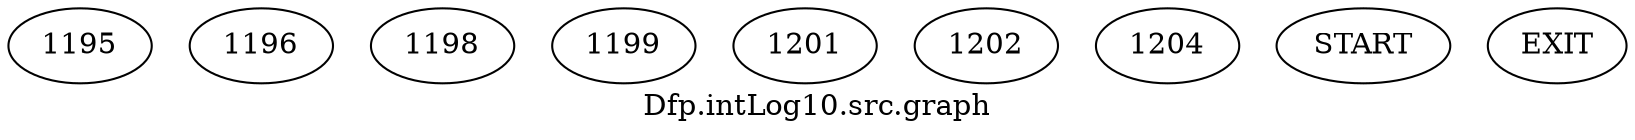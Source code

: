 /* --------------------------------------------------- */
/* Generated by Dr. Garbage Control Flow Graph Factory */
/* http://www.drgarbage.com                            */
/* Version: 4.5.0.201508311741                         */
/* Retrieved on: 2020-01-06 17:36:20.331               */
/* --------------------------------------------------- */
digraph "Dfp.intLog10.src.graph" {
 graph [label="Dfp.intLog10.src.graph"];
 2 [label="1195" ]
 3 [label="1196" ]
 4 [label="1198" ]
 5 [label="1199" ]
 6 [label="1201" ]
 7 [label="1202" ]
 8 [label="1204" ]
 9 [label="START" ]
 10 [label="EXIT" ]
 9  2
 2  3
 2  4
 4  5
 4  6
 6  7
 6  8
 3  10
 5  10
 7  10
 8  10
}
